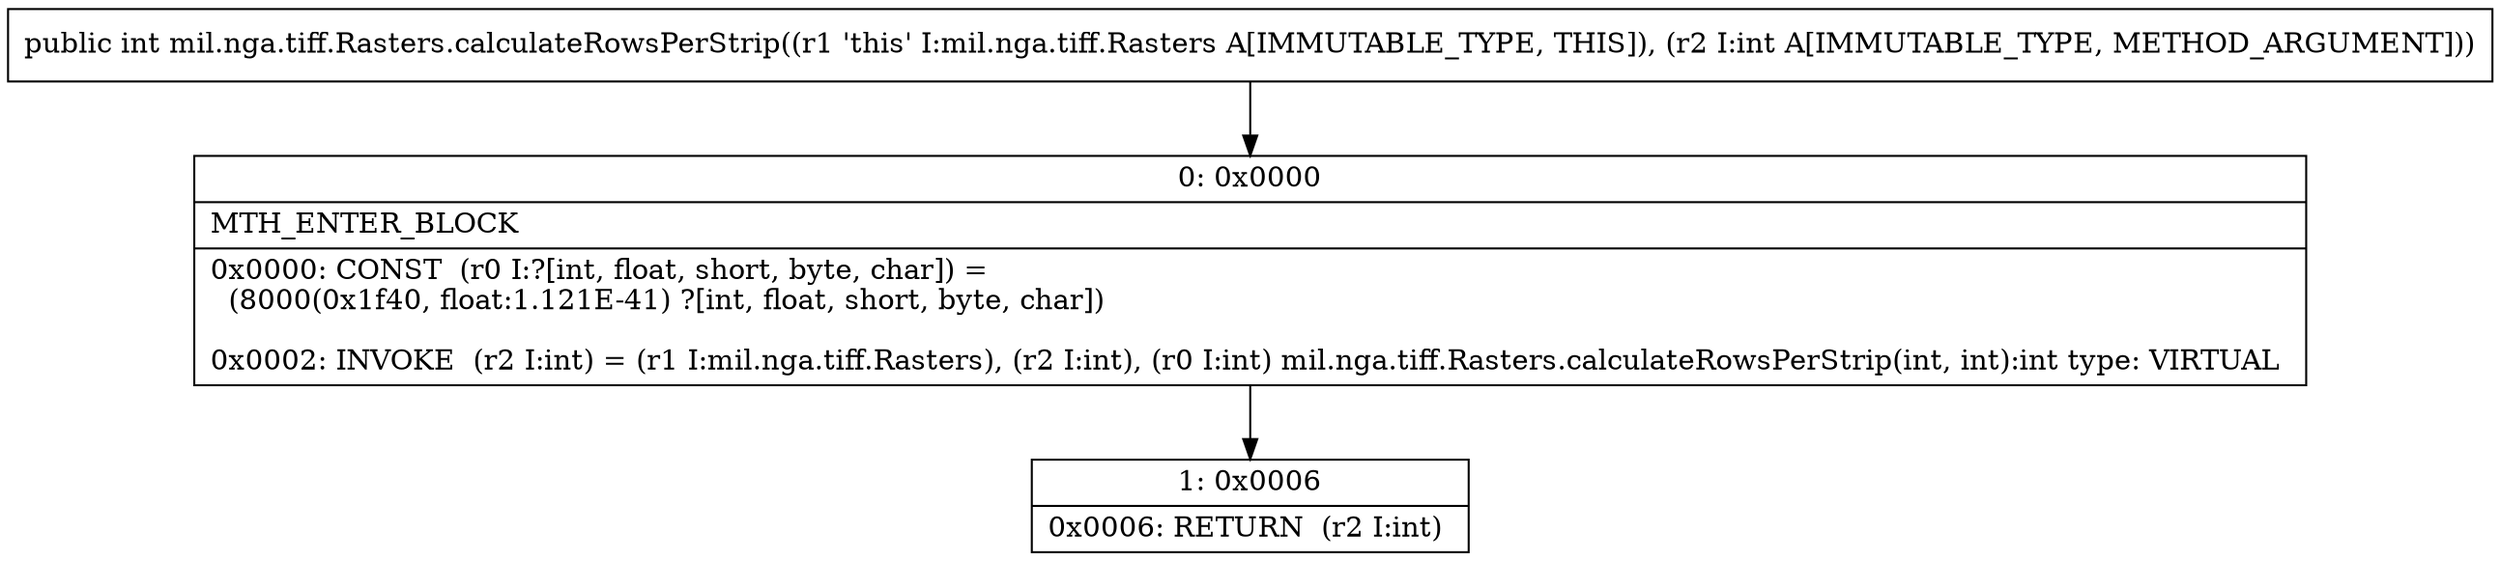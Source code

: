 digraph "CFG formil.nga.tiff.Rasters.calculateRowsPerStrip(I)I" {
Node_0 [shape=record,label="{0\:\ 0x0000|MTH_ENTER_BLOCK\l|0x0000: CONST  (r0 I:?[int, float, short, byte, char]) = \l  (8000(0x1f40, float:1.121E\-41) ?[int, float, short, byte, char])\l \l0x0002: INVOKE  (r2 I:int) = (r1 I:mil.nga.tiff.Rasters), (r2 I:int), (r0 I:int) mil.nga.tiff.Rasters.calculateRowsPerStrip(int, int):int type: VIRTUAL \l}"];
Node_1 [shape=record,label="{1\:\ 0x0006|0x0006: RETURN  (r2 I:int) \l}"];
MethodNode[shape=record,label="{public int mil.nga.tiff.Rasters.calculateRowsPerStrip((r1 'this' I:mil.nga.tiff.Rasters A[IMMUTABLE_TYPE, THIS]), (r2 I:int A[IMMUTABLE_TYPE, METHOD_ARGUMENT])) }"];
MethodNode -> Node_0;
Node_0 -> Node_1;
}


